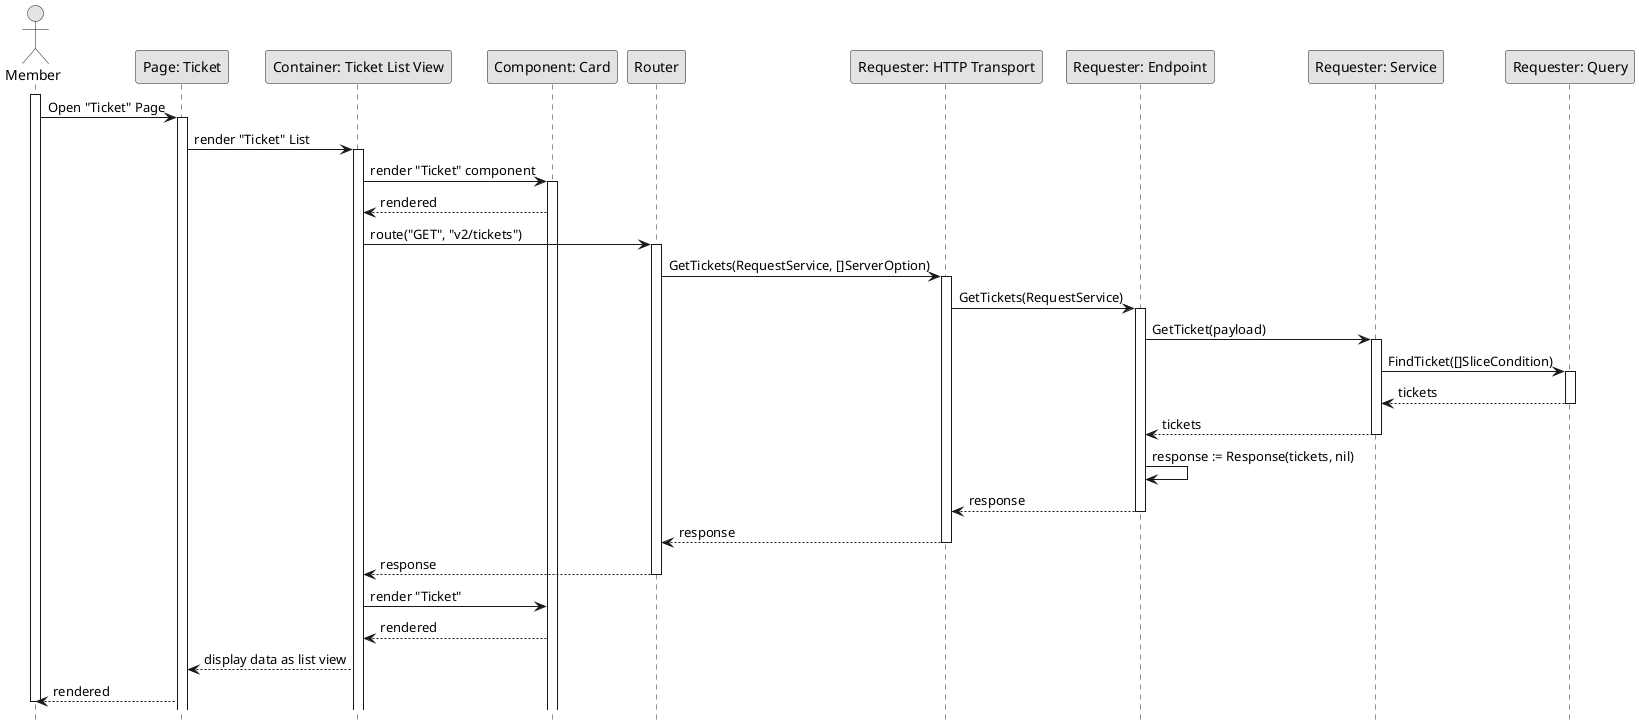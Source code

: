 @startuml GetRequested

skinparam Monochrome true
skinparam Shadowing false
hide footbox

actor Member
participant "Page: Ticket" as TicketPage
participant "Container: Ticket List View" as TicketListViewContainer
participant "Component: Card" as Ticket
participant "Router" as Router
participant "Requester: HTTP Transport" as RequestHTTPTransport
participant "Requester: Endpoint" as RequestEndpoint
participant "Requester: Service" as RequestService
participant "Requester: Query" as RequestQuery

activate Member

Member->TicketPage: Open "Ticket" Page
activate TicketPage
TicketPage->TicketListViewContainer: render "Ticket" List
activate TicketListViewContainer
TicketListViewContainer->Ticket: render "Ticket" component
activate Ticket
Ticket-->TicketListViewContainer: rendered
TicketListViewContainer->Router: route("GET", "v2/tickets")
activate Router
Router->RequestHTTPTransport: GetTickets(RequestService, []ServerOption)
activate RequestHTTPTransport
RequestHTTPTransport->RequestEndpoint: GetTickets(RequestService)
activate RequestEndpoint
RequestEndpoint->RequestService: GetTicket(payload)
activate RequestService
RequestService->RequestQuery: FindTicket([]SliceCondition)
activate RequestQuery
RequestQuery-->RequestService: tickets
deactivate RequestQuery
RequestService-->RequestEndpoint: tickets
deactivate RequestService
RequestEndpoint->RequestEndpoint: response := Response(tickets, nil)
RequestEndpoint-->RequestHTTPTransport: response
deactivate RequestEndpoint
RequestHTTPTransport-->Router: response
deactivate RequestHTTPTransport
Router-->TicketListViewContainer: response
deactivate Router
TicketListViewContainer->Ticket: render "Ticket"
Ticket-->TicketListViewContainer: rendered
TicketListViewContainer-->TicketPage: display data as list view
TicketPage-->Member: rendered

deactivate Member

@enduml